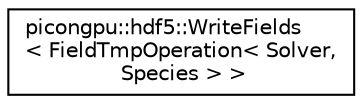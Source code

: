 digraph "Graphical Class Hierarchy"
{
 // LATEX_PDF_SIZE
  edge [fontname="Helvetica",fontsize="10",labelfontname="Helvetica",labelfontsize="10"];
  node [fontname="Helvetica",fontsize="10",shape=record];
  rankdir="LR";
  Node0 [label="picongpu::hdf5::WriteFields\l\< FieldTmpOperation\< Solver,\l Species \> \>",height=0.2,width=0.4,color="black", fillcolor="white", style="filled",URL="$classpicongpu_1_1hdf5_1_1_write_fields_3_01_field_tmp_operation_3_01_solver_00_01_species_01_4_01_4.html",tooltip="Calculate FieldTmp with given solver and particle species and write them to hdf5."];
}
